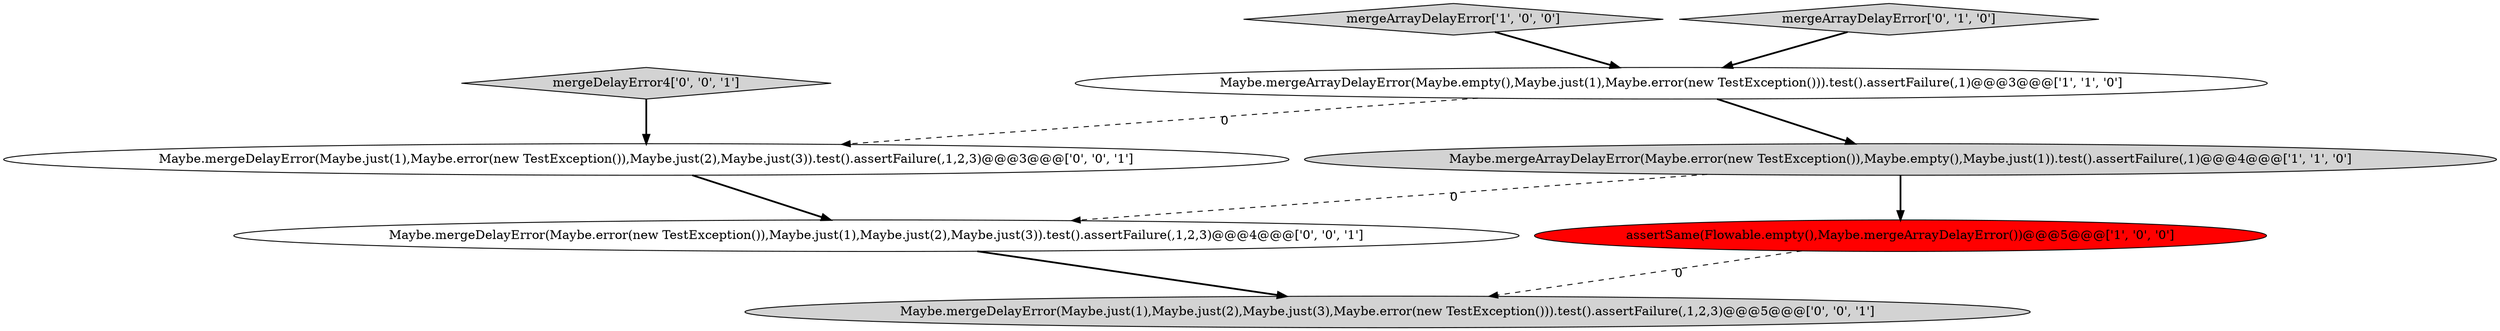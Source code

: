 digraph {
2 [style = filled, label = "Maybe.mergeArrayDelayError(Maybe.error(new TestException()),Maybe.empty(),Maybe.just(1)).test().assertFailure(,1)@@@4@@@['1', '1', '0']", fillcolor = lightgray, shape = ellipse image = "AAA0AAABBB1BBB"];
7 [style = filled, label = "mergeDelayError4['0', '0', '1']", fillcolor = lightgray, shape = diamond image = "AAA0AAABBB3BBB"];
3 [style = filled, label = "mergeArrayDelayError['1', '0', '0']", fillcolor = lightgray, shape = diamond image = "AAA0AAABBB1BBB"];
4 [style = filled, label = "mergeArrayDelayError['0', '1', '0']", fillcolor = lightgray, shape = diamond image = "AAA0AAABBB2BBB"];
5 [style = filled, label = "Maybe.mergeDelayError(Maybe.just(1),Maybe.just(2),Maybe.just(3),Maybe.error(new TestException())).test().assertFailure(,1,2,3)@@@5@@@['0', '0', '1']", fillcolor = lightgray, shape = ellipse image = "AAA0AAABBB3BBB"];
0 [style = filled, label = "Maybe.mergeArrayDelayError(Maybe.empty(),Maybe.just(1),Maybe.error(new TestException())).test().assertFailure(,1)@@@3@@@['1', '1', '0']", fillcolor = white, shape = ellipse image = "AAA0AAABBB1BBB"];
8 [style = filled, label = "Maybe.mergeDelayError(Maybe.just(1),Maybe.error(new TestException()),Maybe.just(2),Maybe.just(3)).test().assertFailure(,1,2,3)@@@3@@@['0', '0', '1']", fillcolor = white, shape = ellipse image = "AAA0AAABBB3BBB"];
1 [style = filled, label = "assertSame(Flowable.empty(),Maybe.mergeArrayDelayError())@@@5@@@['1', '0', '0']", fillcolor = red, shape = ellipse image = "AAA1AAABBB1BBB"];
6 [style = filled, label = "Maybe.mergeDelayError(Maybe.error(new TestException()),Maybe.just(1),Maybe.just(2),Maybe.just(3)).test().assertFailure(,1,2,3)@@@4@@@['0', '0', '1']", fillcolor = white, shape = ellipse image = "AAA0AAABBB3BBB"];
0->8 [style = dashed, label="0"];
6->5 [style = bold, label=""];
8->6 [style = bold, label=""];
1->5 [style = dashed, label="0"];
7->8 [style = bold, label=""];
2->1 [style = bold, label=""];
3->0 [style = bold, label=""];
4->0 [style = bold, label=""];
0->2 [style = bold, label=""];
2->6 [style = dashed, label="0"];
}

